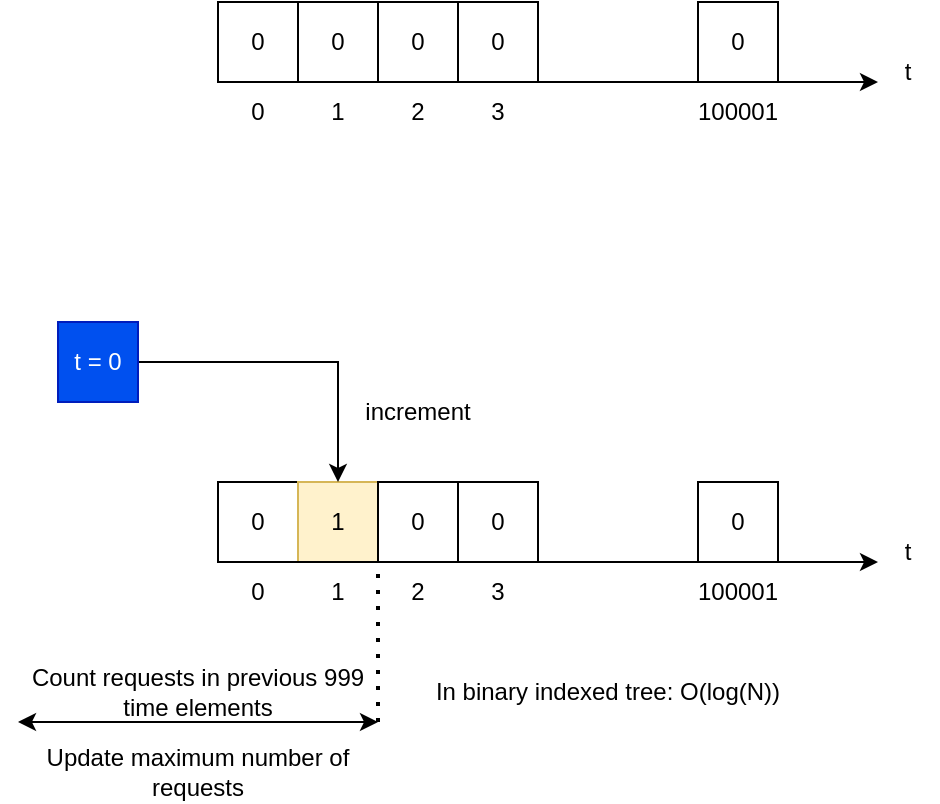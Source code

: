 <mxfile version="20.3.0" type="device"><diagram id="Nd61QjBM1w74ZSoBEMpf" name="Page-1"><mxGraphModel dx="1185" dy="721" grid="1" gridSize="10" guides="1" tooltips="1" connect="1" arrows="1" fold="1" page="1" pageScale="1" pageWidth="850" pageHeight="1100" math="0" shadow="0"><root><mxCell id="0"/><mxCell id="1" parent="0"/><mxCell id="TtQWyWTuEmpuskw7CPjU-1" value="0" style="rounded=0;whiteSpace=wrap;html=1;" vertex="1" parent="1"><mxGeometry x="120" y="120" width="40" height="40" as="geometry"/></mxCell><mxCell id="TtQWyWTuEmpuskw7CPjU-2" value="0" style="rounded=0;whiteSpace=wrap;html=1;" vertex="1" parent="1"><mxGeometry x="160" y="120" width="40" height="40" as="geometry"/></mxCell><mxCell id="TtQWyWTuEmpuskw7CPjU-3" value="0" style="rounded=0;whiteSpace=wrap;html=1;" vertex="1" parent="1"><mxGeometry x="200" y="120" width="40" height="40" as="geometry"/></mxCell><mxCell id="TtQWyWTuEmpuskw7CPjU-4" value="" style="endArrow=classic;html=1;rounded=0;" edge="1" parent="1"><mxGeometry width="50" height="50" relative="1" as="geometry"><mxPoint x="120" y="160" as="sourcePoint"/><mxPoint x="450" y="160" as="targetPoint"/></mxGeometry></mxCell><mxCell id="TtQWyWTuEmpuskw7CPjU-5" value="0" style="rounded=0;whiteSpace=wrap;html=1;" vertex="1" parent="1"><mxGeometry x="360" y="120" width="40" height="40" as="geometry"/></mxCell><mxCell id="TtQWyWTuEmpuskw7CPjU-6" value="t" style="text;html=1;strokeColor=none;fillColor=none;align=center;verticalAlign=middle;whiteSpace=wrap;rounded=0;" vertex="1" parent="1"><mxGeometry x="450" y="140" width="30" height="30" as="geometry"/></mxCell><mxCell id="TtQWyWTuEmpuskw7CPjU-7" value="1" style="text;html=1;strokeColor=none;fillColor=none;align=center;verticalAlign=middle;whiteSpace=wrap;rounded=0;" vertex="1" parent="1"><mxGeometry x="160" y="160" width="40" height="30" as="geometry"/></mxCell><mxCell id="TtQWyWTuEmpuskw7CPjU-9" value="2" style="text;html=1;strokeColor=none;fillColor=none;align=center;verticalAlign=middle;whiteSpace=wrap;rounded=0;" vertex="1" parent="1"><mxGeometry x="200" y="160" width="40" height="30" as="geometry"/></mxCell><mxCell id="TtQWyWTuEmpuskw7CPjU-10" value="100001" style="text;html=1;strokeColor=none;fillColor=none;align=center;verticalAlign=middle;whiteSpace=wrap;rounded=0;" vertex="1" parent="1"><mxGeometry x="350" y="160" width="60" height="30" as="geometry"/></mxCell><mxCell id="TtQWyWTuEmpuskw7CPjU-11" value="0" style="rounded=0;whiteSpace=wrap;html=1;" vertex="1" parent="1"><mxGeometry x="240" y="120" width="40" height="40" as="geometry"/></mxCell><mxCell id="TtQWyWTuEmpuskw7CPjU-12" value="3" style="text;html=1;strokeColor=none;fillColor=none;align=center;verticalAlign=middle;whiteSpace=wrap;rounded=0;" vertex="1" parent="1"><mxGeometry x="240" y="160" width="40" height="30" as="geometry"/></mxCell><mxCell id="TtQWyWTuEmpuskw7CPjU-13" value="0" style="rounded=0;whiteSpace=wrap;html=1;" vertex="1" parent="1"><mxGeometry x="120" y="360" width="40" height="40" as="geometry"/></mxCell><mxCell id="TtQWyWTuEmpuskw7CPjU-14" value="1" style="rounded=0;whiteSpace=wrap;html=1;fillColor=#fff2cc;strokeColor=#d6b656;" vertex="1" parent="1"><mxGeometry x="160" y="360" width="40" height="40" as="geometry"/></mxCell><mxCell id="TtQWyWTuEmpuskw7CPjU-15" value="0" style="rounded=0;whiteSpace=wrap;html=1;" vertex="1" parent="1"><mxGeometry x="200" y="360" width="40" height="40" as="geometry"/></mxCell><mxCell id="TtQWyWTuEmpuskw7CPjU-16" value="" style="endArrow=classic;html=1;rounded=0;" edge="1" parent="1"><mxGeometry width="50" height="50" relative="1" as="geometry"><mxPoint x="120" y="400.0" as="sourcePoint"/><mxPoint x="450" y="400.0" as="targetPoint"/></mxGeometry></mxCell><mxCell id="TtQWyWTuEmpuskw7CPjU-17" value="0" style="rounded=0;whiteSpace=wrap;html=1;" vertex="1" parent="1"><mxGeometry x="360" y="360" width="40" height="40" as="geometry"/></mxCell><mxCell id="TtQWyWTuEmpuskw7CPjU-18" value="t" style="text;html=1;strokeColor=none;fillColor=none;align=center;verticalAlign=middle;whiteSpace=wrap;rounded=0;" vertex="1" parent="1"><mxGeometry x="450" y="380" width="30" height="30" as="geometry"/></mxCell><mxCell id="TtQWyWTuEmpuskw7CPjU-19" value="1" style="text;html=1;strokeColor=none;fillColor=none;align=center;verticalAlign=middle;whiteSpace=wrap;rounded=0;" vertex="1" parent="1"><mxGeometry x="160" y="400" width="40" height="30" as="geometry"/></mxCell><mxCell id="TtQWyWTuEmpuskw7CPjU-20" value="2" style="text;html=1;strokeColor=none;fillColor=none;align=center;verticalAlign=middle;whiteSpace=wrap;rounded=0;" vertex="1" parent="1"><mxGeometry x="200" y="400" width="40" height="30" as="geometry"/></mxCell><mxCell id="TtQWyWTuEmpuskw7CPjU-21" value="100001" style="text;html=1;strokeColor=none;fillColor=none;align=center;verticalAlign=middle;whiteSpace=wrap;rounded=0;" vertex="1" parent="1"><mxGeometry x="350" y="400" width="60" height="30" as="geometry"/></mxCell><mxCell id="TtQWyWTuEmpuskw7CPjU-22" value="0" style="rounded=0;whiteSpace=wrap;html=1;" vertex="1" parent="1"><mxGeometry x="240" y="360" width="40" height="40" as="geometry"/></mxCell><mxCell id="TtQWyWTuEmpuskw7CPjU-23" value="3" style="text;html=1;strokeColor=none;fillColor=none;align=center;verticalAlign=middle;whiteSpace=wrap;rounded=0;" vertex="1" parent="1"><mxGeometry x="240" y="400" width="40" height="30" as="geometry"/></mxCell><mxCell id="TtQWyWTuEmpuskw7CPjU-29" style="edgeStyle=orthogonalEdgeStyle;rounded=0;orthogonalLoop=1;jettySize=auto;html=1;exitX=1;exitY=0.5;exitDx=0;exitDy=0;entryX=0.5;entryY=0;entryDx=0;entryDy=0;" edge="1" parent="1" source="TtQWyWTuEmpuskw7CPjU-25" target="TtQWyWTuEmpuskw7CPjU-14"><mxGeometry relative="1" as="geometry"/></mxCell><mxCell id="TtQWyWTuEmpuskw7CPjU-25" value="t = 0" style="rounded=0;whiteSpace=wrap;html=1;fillColor=#0050ef;fontColor=#ffffff;strokeColor=#001DBC;" vertex="1" parent="1"><mxGeometry x="40" y="280" width="40" height="40" as="geometry"/></mxCell><mxCell id="TtQWyWTuEmpuskw7CPjU-26" value="0" style="text;html=1;strokeColor=none;fillColor=none;align=center;verticalAlign=middle;whiteSpace=wrap;rounded=0;" vertex="1" parent="1"><mxGeometry x="120" y="160" width="40" height="30" as="geometry"/></mxCell><mxCell id="TtQWyWTuEmpuskw7CPjU-28" value="0" style="text;html=1;strokeColor=none;fillColor=none;align=center;verticalAlign=middle;whiteSpace=wrap;rounded=0;" vertex="1" parent="1"><mxGeometry x="120" y="400" width="40" height="30" as="geometry"/></mxCell><mxCell id="TtQWyWTuEmpuskw7CPjU-31" value="increment" style="text;html=1;strokeColor=none;fillColor=none;align=center;verticalAlign=middle;whiteSpace=wrap;rounded=0;" vertex="1" parent="1"><mxGeometry x="180" y="310" width="80" height="30" as="geometry"/></mxCell><mxCell id="TtQWyWTuEmpuskw7CPjU-32" value="" style="endArrow=classic;startArrow=classic;html=1;rounded=0;" edge="1" parent="1"><mxGeometry width="50" height="50" relative="1" as="geometry"><mxPoint x="20" y="480" as="sourcePoint"/><mxPoint x="200" y="480" as="targetPoint"/></mxGeometry></mxCell><mxCell id="TtQWyWTuEmpuskw7CPjU-34" value="" style="endArrow=none;dashed=1;html=1;dashPattern=1 3;strokeWidth=2;rounded=0;entryX=0;entryY=0;entryDx=0;entryDy=0;" edge="1" parent="1" target="TtQWyWTuEmpuskw7CPjU-20"><mxGeometry width="50" height="50" relative="1" as="geometry"><mxPoint x="200" y="480" as="sourcePoint"/><mxPoint x="240" y="490" as="targetPoint"/></mxGeometry></mxCell><mxCell id="TtQWyWTuEmpuskw7CPjU-35" value="Count requests in previous 999 time elements" style="text;html=1;strokeColor=none;fillColor=none;align=center;verticalAlign=middle;whiteSpace=wrap;rounded=0;" vertex="1" parent="1"><mxGeometry x="20" y="450" width="180" height="30" as="geometry"/></mxCell><mxCell id="TtQWyWTuEmpuskw7CPjU-36" value="In binary indexed tree: O(log(N))" style="text;html=1;strokeColor=none;fillColor=none;align=center;verticalAlign=middle;whiteSpace=wrap;rounded=0;" vertex="1" parent="1"><mxGeometry x="220" y="450" width="190" height="30" as="geometry"/></mxCell><mxCell id="TtQWyWTuEmpuskw7CPjU-37" value="Update maximum number of requests" style="text;html=1;strokeColor=none;fillColor=none;align=center;verticalAlign=middle;whiteSpace=wrap;rounded=0;" vertex="1" parent="1"><mxGeometry x="20" y="490" width="180" height="30" as="geometry"/></mxCell></root></mxGraphModel></diagram></mxfile>